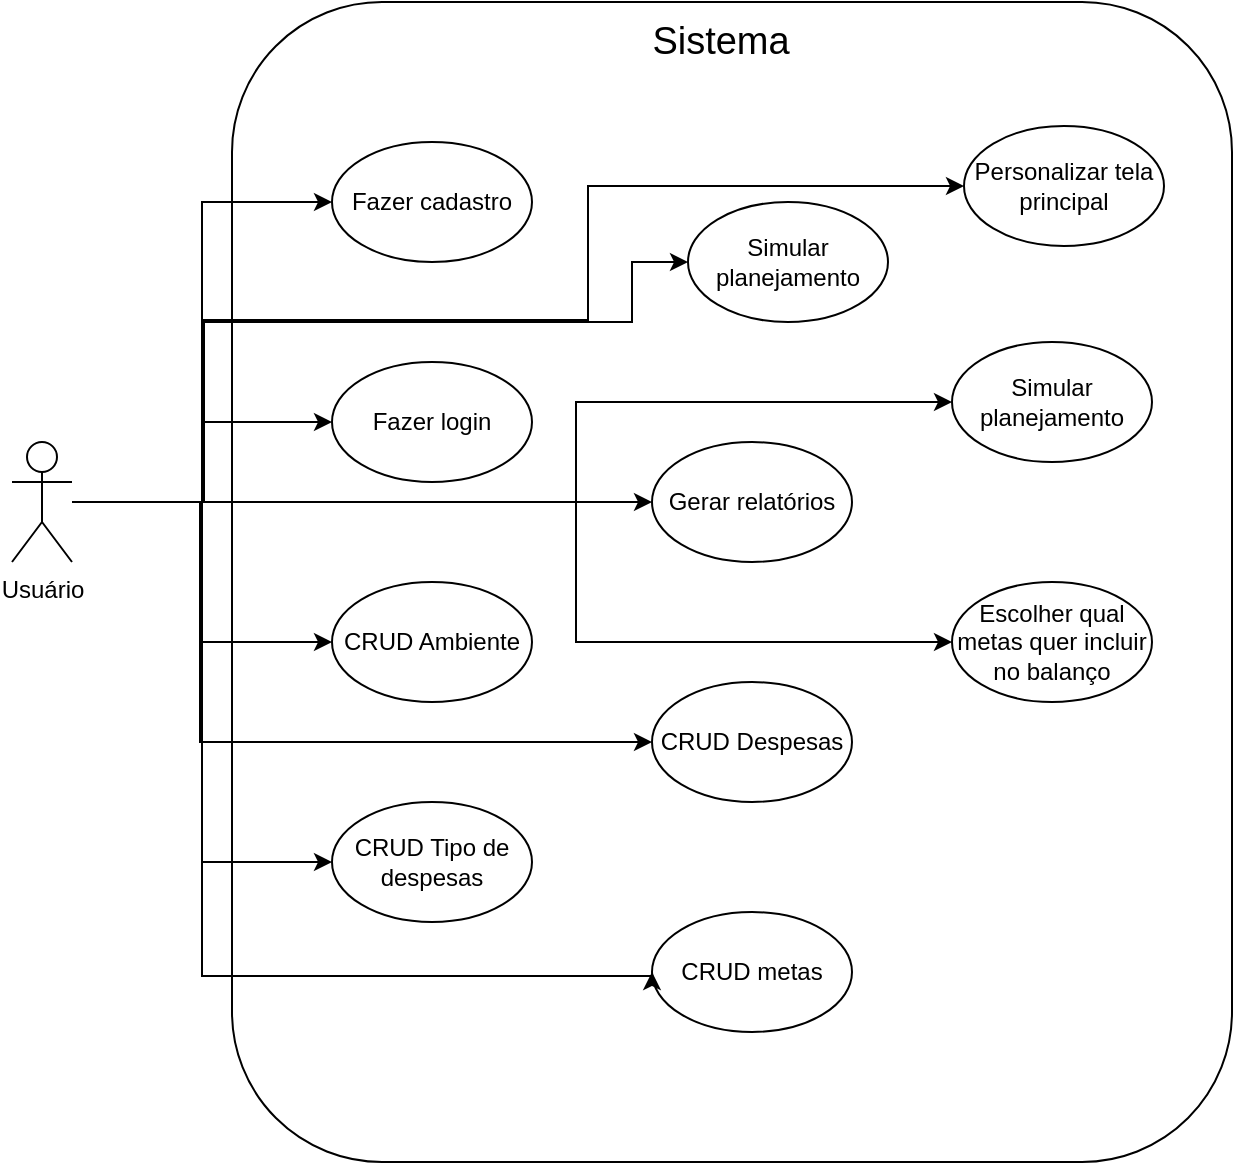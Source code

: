 <mxfile version="27.0.5">
  <diagram name="Página-1" id="8-zg-FutYgX1FDoIY-Lt">
    <mxGraphModel dx="1042" dy="626" grid="0" gridSize="10" guides="1" tooltips="1" connect="1" arrows="1" fold="1" page="1" pageScale="1" pageWidth="827" pageHeight="1169" background="#ffffff" math="0" shadow="0">
      <root>
        <mxCell id="0" />
        <mxCell id="1" parent="0" />
        <mxCell id="9RZHDo-6hjRNsBoWMsQF-5" value="" style="rounded=1;whiteSpace=wrap;html=1;fillColor=none;strokeColor=#000000;" vertex="1" parent="1">
          <mxGeometry x="170" y="100" width="500" height="580" as="geometry" />
        </mxCell>
        <mxCell id="9RZHDo-6hjRNsBoWMsQF-24" style="edgeStyle=orthogonalEdgeStyle;rounded=0;orthogonalLoop=1;jettySize=auto;html=1;entryX=0;entryY=0.5;entryDx=0;entryDy=0;strokeColor=#000000;" edge="1" parent="1" source="9RZHDo-6hjRNsBoWMsQF-2" target="9RZHDo-6hjRNsBoWMsQF-10">
          <mxGeometry relative="1" as="geometry" />
        </mxCell>
        <mxCell id="9RZHDo-6hjRNsBoWMsQF-25" style="edgeStyle=orthogonalEdgeStyle;rounded=0;orthogonalLoop=1;jettySize=auto;html=1;entryX=0;entryY=0.5;entryDx=0;entryDy=0;strokeColor=#000000;" edge="1" parent="1" source="9RZHDo-6hjRNsBoWMsQF-2" target="9RZHDo-6hjRNsBoWMsQF-11">
          <mxGeometry relative="1" as="geometry" />
        </mxCell>
        <mxCell id="9RZHDo-6hjRNsBoWMsQF-26" style="edgeStyle=orthogonalEdgeStyle;rounded=0;orthogonalLoop=1;jettySize=auto;html=1;entryX=0;entryY=0.5;entryDx=0;entryDy=0;strokeColor=#000000;" edge="1" parent="1" source="9RZHDo-6hjRNsBoWMsQF-2" target="9RZHDo-6hjRNsBoWMsQF-12">
          <mxGeometry relative="1" as="geometry" />
        </mxCell>
        <mxCell id="9RZHDo-6hjRNsBoWMsQF-27" style="edgeStyle=orthogonalEdgeStyle;rounded=0;orthogonalLoop=1;jettySize=auto;html=1;entryX=0;entryY=0.5;entryDx=0;entryDy=0;strokeColor=#000000;" edge="1" parent="1" source="9RZHDo-6hjRNsBoWMsQF-2" target="9RZHDo-6hjRNsBoWMsQF-13">
          <mxGeometry relative="1" as="geometry" />
        </mxCell>
        <mxCell id="9RZHDo-6hjRNsBoWMsQF-28" style="edgeStyle=orthogonalEdgeStyle;rounded=0;orthogonalLoop=1;jettySize=auto;html=1;entryX=0;entryY=0.5;entryDx=0;entryDy=0;strokeColor=#000000;" edge="1" parent="1" source="9RZHDo-6hjRNsBoWMsQF-2" target="9RZHDo-6hjRNsBoWMsQF-17">
          <mxGeometry relative="1" as="geometry">
            <Array as="points">
              <mxPoint x="156" y="350" />
              <mxPoint x="156" y="260" />
              <mxPoint x="370" y="260" />
              <mxPoint x="370" y="230" />
            </Array>
          </mxGeometry>
        </mxCell>
        <mxCell id="9RZHDo-6hjRNsBoWMsQF-29" style="edgeStyle=orthogonalEdgeStyle;rounded=0;orthogonalLoop=1;jettySize=auto;html=1;entryX=0;entryY=0.5;entryDx=0;entryDy=0;strokeColor=#000000;" edge="1" parent="1" source="9RZHDo-6hjRNsBoWMsQF-2" target="9RZHDo-6hjRNsBoWMsQF-18">
          <mxGeometry relative="1" as="geometry" />
        </mxCell>
        <mxCell id="9RZHDo-6hjRNsBoWMsQF-30" style="edgeStyle=orthogonalEdgeStyle;rounded=0;orthogonalLoop=1;jettySize=auto;html=1;entryX=0;entryY=0.5;entryDx=0;entryDy=0;strokeColor=#000000;" edge="1" parent="1" source="9RZHDo-6hjRNsBoWMsQF-2" target="9RZHDo-6hjRNsBoWMsQF-15">
          <mxGeometry relative="1" as="geometry">
            <Array as="points">
              <mxPoint x="154" y="350" />
              <mxPoint x="154" y="470" />
            </Array>
          </mxGeometry>
        </mxCell>
        <mxCell id="9RZHDo-6hjRNsBoWMsQF-31" style="edgeStyle=orthogonalEdgeStyle;rounded=0;orthogonalLoop=1;jettySize=auto;html=1;entryX=0;entryY=0.5;entryDx=0;entryDy=0;strokeColor=#000000;" edge="1" parent="1" source="9RZHDo-6hjRNsBoWMsQF-2" target="9RZHDo-6hjRNsBoWMsQF-19">
          <mxGeometry relative="1" as="geometry">
            <Array as="points">
              <mxPoint x="155" y="350" />
              <mxPoint x="155" y="587" />
              <mxPoint x="380" y="587" />
            </Array>
          </mxGeometry>
        </mxCell>
        <mxCell id="9RZHDo-6hjRNsBoWMsQF-32" style="edgeStyle=orthogonalEdgeStyle;rounded=0;orthogonalLoop=1;jettySize=auto;html=1;entryX=0;entryY=0.5;entryDx=0;entryDy=0;strokeColor=#000000;" edge="1" parent="1" source="9RZHDo-6hjRNsBoWMsQF-2" target="9RZHDo-6hjRNsBoWMsQF-22">
          <mxGeometry relative="1" as="geometry">
            <Array as="points">
              <mxPoint x="342" y="350" />
              <mxPoint x="342" y="420" />
            </Array>
          </mxGeometry>
        </mxCell>
        <mxCell id="9RZHDo-6hjRNsBoWMsQF-33" style="edgeStyle=orthogonalEdgeStyle;rounded=0;orthogonalLoop=1;jettySize=auto;html=1;entryX=0;entryY=0.5;entryDx=0;entryDy=0;strokeColor=#000000;" edge="1" parent="1" source="9RZHDo-6hjRNsBoWMsQF-2" target="9RZHDo-6hjRNsBoWMsQF-21">
          <mxGeometry relative="1" as="geometry">
            <Array as="points">
              <mxPoint x="342" y="350" />
              <mxPoint x="342" y="300" />
            </Array>
          </mxGeometry>
        </mxCell>
        <mxCell id="9RZHDo-6hjRNsBoWMsQF-34" style="edgeStyle=orthogonalEdgeStyle;rounded=0;orthogonalLoop=1;jettySize=auto;html=1;entryX=0;entryY=0.5;entryDx=0;entryDy=0;strokeColor=#000000;" edge="1" parent="1" source="9RZHDo-6hjRNsBoWMsQF-2" target="9RZHDo-6hjRNsBoWMsQF-20">
          <mxGeometry relative="1" as="geometry">
            <Array as="points">
              <mxPoint x="156" y="350" />
              <mxPoint x="156" y="259" />
              <mxPoint x="348" y="259" />
              <mxPoint x="348" y="192" />
              <mxPoint x="530" y="192" />
            </Array>
          </mxGeometry>
        </mxCell>
        <mxCell id="9RZHDo-6hjRNsBoWMsQF-2" value="&lt;font style=&quot;color: rgb(0, 0, 0);&quot;&gt;Usuário&lt;/font&gt;" style="shape=umlActor;verticalLabelPosition=bottom;verticalAlign=top;html=1;fillColor=#FFFFFF;strokeColor=#000000;" vertex="1" parent="1">
          <mxGeometry x="60" y="320" width="30" height="60" as="geometry" />
        </mxCell>
        <mxCell id="9RZHDo-6hjRNsBoWMsQF-8" value="&lt;font style=&quot;color: rgb(0, 0, 0); font-size: 19px;&quot;&gt;Sistema&lt;/font&gt;" style="text;html=1;align=center;verticalAlign=middle;resizable=0;points=[];autosize=1;strokeColor=none;fillColor=none;" vertex="1" parent="1">
          <mxGeometry x="369" y="100" width="90" height="40" as="geometry" />
        </mxCell>
        <mxCell id="9RZHDo-6hjRNsBoWMsQF-10" value="&lt;font style=&quot;color: rgb(0, 0, 0);&quot;&gt;Fazer cadastro&lt;/font&gt;" style="ellipse;whiteSpace=wrap;html=1;fillColor=none;strokeColor=#000000;" vertex="1" parent="1">
          <mxGeometry x="220" y="170" width="100" height="60" as="geometry" />
        </mxCell>
        <mxCell id="9RZHDo-6hjRNsBoWMsQF-11" value="&lt;font style=&quot;color: rgb(0, 0, 0);&quot;&gt;Fazer login&lt;/font&gt;" style="ellipse;whiteSpace=wrap;html=1;fillColor=none;strokeColor=#000000;" vertex="1" parent="1">
          <mxGeometry x="220" y="280" width="100" height="60" as="geometry" />
        </mxCell>
        <mxCell id="9RZHDo-6hjRNsBoWMsQF-12" value="&lt;font style=&quot;color: rgb(0, 0, 0);&quot;&gt;CRUD Ambiente&lt;/font&gt;" style="ellipse;whiteSpace=wrap;html=1;fillColor=none;strokeColor=#000000;" vertex="1" parent="1">
          <mxGeometry x="220" y="390" width="100" height="60" as="geometry" />
        </mxCell>
        <mxCell id="9RZHDo-6hjRNsBoWMsQF-13" value="&lt;font style=&quot;color: rgb(0, 0, 0);&quot;&gt;CRUD Tipo de despesas&lt;/font&gt;" style="ellipse;whiteSpace=wrap;html=1;fillColor=none;strokeColor=#000000;" vertex="1" parent="1">
          <mxGeometry x="220" y="500" width="100" height="60" as="geometry" />
        </mxCell>
        <mxCell id="9RZHDo-6hjRNsBoWMsQF-15" value="&lt;font style=&quot;color: rgb(0, 0, 0);&quot;&gt;CRUD Despesas&lt;/font&gt;" style="ellipse;whiteSpace=wrap;html=1;fillColor=none;strokeColor=#000000;" vertex="1" parent="1">
          <mxGeometry x="380" y="440" width="100" height="60" as="geometry" />
        </mxCell>
        <mxCell id="9RZHDo-6hjRNsBoWMsQF-17" value="&lt;font style=&quot;color: rgb(0, 0, 0);&quot;&gt;Simular planejamento&lt;/font&gt;" style="ellipse;whiteSpace=wrap;html=1;fillColor=none;strokeColor=#000000;" vertex="1" parent="1">
          <mxGeometry x="398" y="200" width="100" height="60" as="geometry" />
        </mxCell>
        <mxCell id="9RZHDo-6hjRNsBoWMsQF-18" value="&lt;font color=&quot;#000000&quot;&gt;Gerar relatórios&lt;/font&gt;" style="ellipse;whiteSpace=wrap;html=1;fillColor=none;strokeColor=#000000;" vertex="1" parent="1">
          <mxGeometry x="380" y="320" width="100" height="60" as="geometry" />
        </mxCell>
        <mxCell id="9RZHDo-6hjRNsBoWMsQF-19" value="&lt;font color=&quot;#000000&quot;&gt;CRUD metas&lt;/font&gt;" style="ellipse;whiteSpace=wrap;html=1;fillColor=none;strokeColor=#000000;" vertex="1" parent="1">
          <mxGeometry x="380" y="555" width="100" height="60" as="geometry" />
        </mxCell>
        <mxCell id="9RZHDo-6hjRNsBoWMsQF-20" value="&lt;font style=&quot;color: rgb(0, 0, 0);&quot;&gt;Personalizar tela principal&lt;/font&gt;" style="ellipse;whiteSpace=wrap;html=1;fillColor=none;strokeColor=#000000;" vertex="1" parent="1">
          <mxGeometry x="536" y="162" width="100" height="60" as="geometry" />
        </mxCell>
        <mxCell id="9RZHDo-6hjRNsBoWMsQF-21" value="&lt;font style=&quot;color: rgb(0, 0, 0);&quot;&gt;Simular planejamento&lt;/font&gt;" style="ellipse;whiteSpace=wrap;html=1;fillColor=none;strokeColor=#000000;" vertex="1" parent="1">
          <mxGeometry x="530" y="270" width="100" height="60" as="geometry" />
        </mxCell>
        <mxCell id="9RZHDo-6hjRNsBoWMsQF-22" value="&lt;font color=&quot;#000000&quot;&gt;Escolher qual metas quer incluir no balanço&lt;/font&gt;" style="ellipse;whiteSpace=wrap;html=1;fillColor=none;strokeColor=#000000;" vertex="1" parent="1">
          <mxGeometry x="530" y="390" width="100" height="60" as="geometry" />
        </mxCell>
      </root>
    </mxGraphModel>
  </diagram>
</mxfile>
